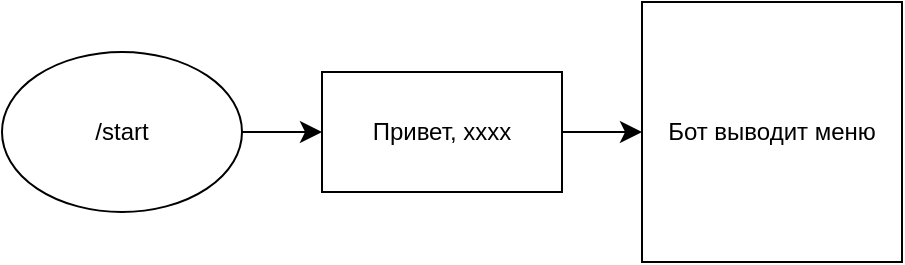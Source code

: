 <mxfile version="26.2.12">
  <diagram id="C5RBs43oDa-KdzZeNtuy" name="Page-1">
    <mxGraphModel dx="792" dy="1077" grid="1" gridSize="10" guides="1" tooltips="1" connect="1" arrows="1" fold="1" page="1" pageScale="1" pageWidth="827" pageHeight="1169" math="0" shadow="0">
      <root>
        <mxCell id="WIyWlLk6GJQsqaUBKTNV-0" />
        <mxCell id="WIyWlLk6GJQsqaUBKTNV-1" parent="WIyWlLk6GJQsqaUBKTNV-0" />
        <mxCell id="qoUfWK7Q6eQ9HEMa0EZO-5" style="edgeStyle=none;curved=1;rounded=0;orthogonalLoop=1;jettySize=auto;html=1;exitX=1;exitY=0.5;exitDx=0;exitDy=0;entryX=0;entryY=0.5;entryDx=0;entryDy=0;fontSize=12;startSize=8;endSize=8;" edge="1" parent="WIyWlLk6GJQsqaUBKTNV-1" source="qoUfWK7Q6eQ9HEMa0EZO-0" target="qoUfWK7Q6eQ9HEMa0EZO-4">
          <mxGeometry relative="1" as="geometry" />
        </mxCell>
        <mxCell id="qoUfWK7Q6eQ9HEMa0EZO-0" value="Привет, xxxx" style="rounded=0;whiteSpace=wrap;html=1;" vertex="1" parent="WIyWlLk6GJQsqaUBKTNV-1">
          <mxGeometry x="180" y="600" width="120" height="60" as="geometry" />
        </mxCell>
        <mxCell id="qoUfWK7Q6eQ9HEMa0EZO-2" style="edgeStyle=none;curved=1;rounded=0;orthogonalLoop=1;jettySize=auto;html=1;exitX=1;exitY=0.5;exitDx=0;exitDy=0;entryX=0;entryY=0.5;entryDx=0;entryDy=0;fontSize=12;startSize=8;endSize=8;" edge="1" parent="WIyWlLk6GJQsqaUBKTNV-1" source="qoUfWK7Q6eQ9HEMa0EZO-1" target="qoUfWK7Q6eQ9HEMa0EZO-0">
          <mxGeometry relative="1" as="geometry" />
        </mxCell>
        <mxCell id="qoUfWK7Q6eQ9HEMa0EZO-1" value="/start" style="ellipse;whiteSpace=wrap;html=1;" vertex="1" parent="WIyWlLk6GJQsqaUBKTNV-1">
          <mxGeometry x="20" y="590" width="120" height="80" as="geometry" />
        </mxCell>
        <mxCell id="qoUfWK7Q6eQ9HEMa0EZO-3" style="edgeStyle=none;curved=1;rounded=0;orthogonalLoop=1;jettySize=auto;html=1;exitX=0.25;exitY=0;exitDx=0;exitDy=0;fontSize=12;startSize=8;endSize=8;" edge="1" parent="WIyWlLk6GJQsqaUBKTNV-1" source="qoUfWK7Q6eQ9HEMa0EZO-0" target="qoUfWK7Q6eQ9HEMa0EZO-0">
          <mxGeometry relative="1" as="geometry" />
        </mxCell>
        <mxCell id="qoUfWK7Q6eQ9HEMa0EZO-4" value="Бот выводит меню" style="whiteSpace=wrap;html=1;aspect=fixed;" vertex="1" parent="WIyWlLk6GJQsqaUBKTNV-1">
          <mxGeometry x="340" y="565" width="130" height="130" as="geometry" />
        </mxCell>
      </root>
    </mxGraphModel>
  </diagram>
</mxfile>
